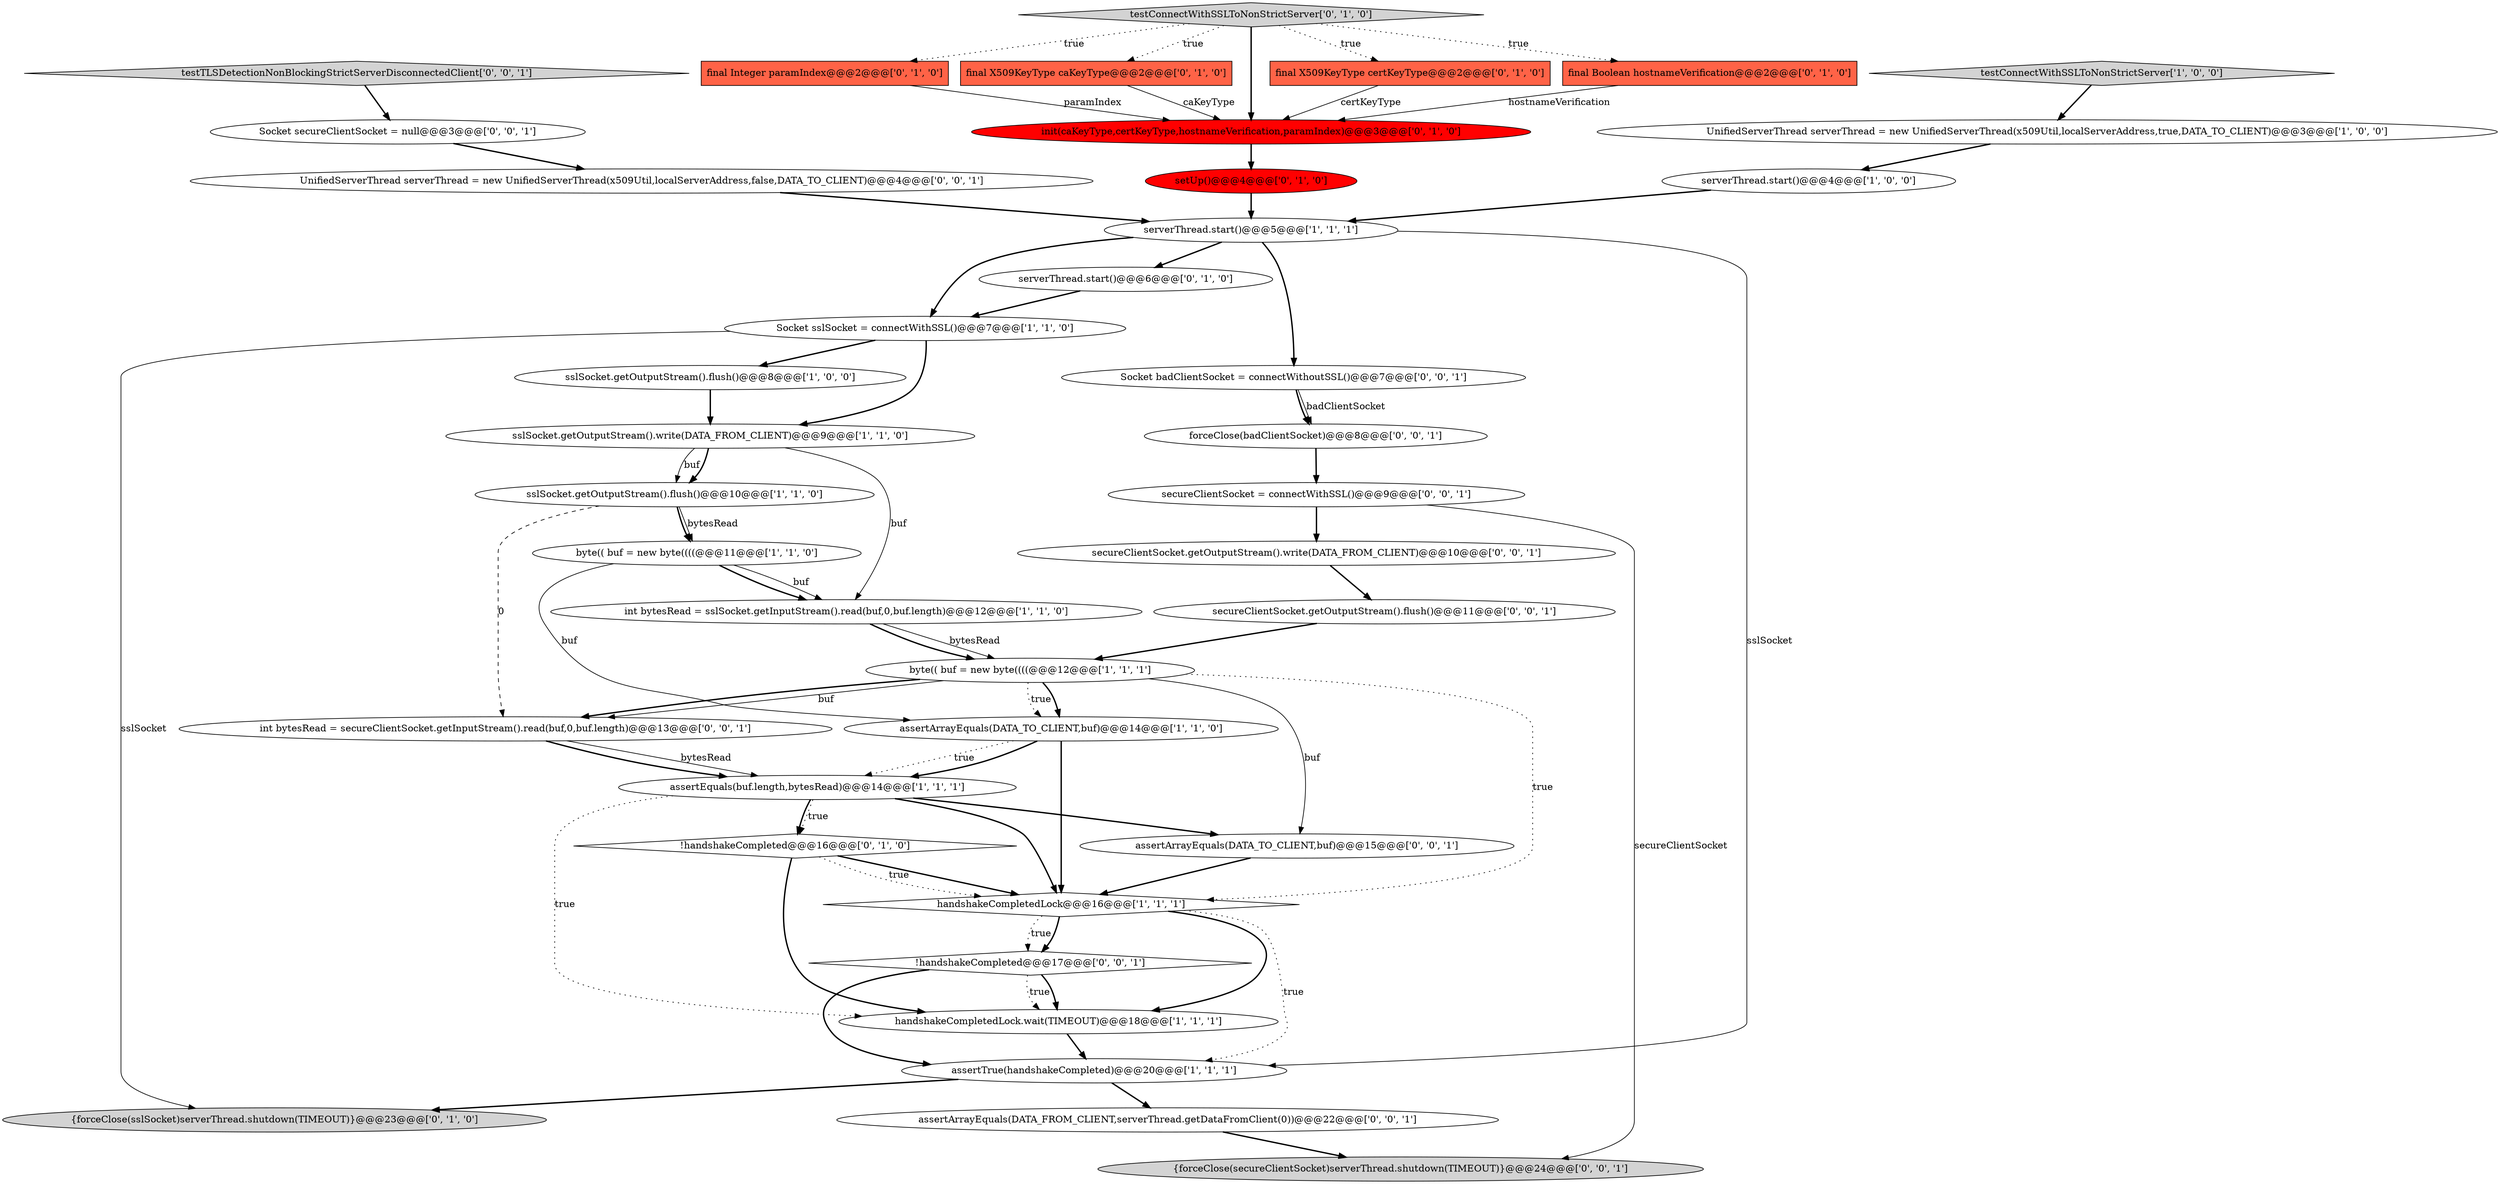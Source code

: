 digraph {
4 [style = filled, label = "UnifiedServerThread serverThread = new UnifiedServerThread(x509Util,localServerAddress,true,DATA_TO_CLIENT)@@@3@@@['1', '0', '0']", fillcolor = white, shape = ellipse image = "AAA0AAABBB1BBB"];
3 [style = filled, label = "assertTrue(handshakeCompleted)@@@20@@@['1', '1', '1']", fillcolor = white, shape = ellipse image = "AAA0AAABBB1BBB"];
30 [style = filled, label = "assertArrayEquals(DATA_TO_CLIENT,buf)@@@15@@@['0', '0', '1']", fillcolor = white, shape = ellipse image = "AAA0AAABBB3BBB"];
31 [style = filled, label = "Socket secureClientSocket = null@@@3@@@['0', '0', '1']", fillcolor = white, shape = ellipse image = "AAA0AAABBB3BBB"];
8 [style = filled, label = "Socket sslSocket = connectWithSSL()@@@7@@@['1', '1', '0']", fillcolor = white, shape = ellipse image = "AAA0AAABBB1BBB"];
19 [style = filled, label = "final X509KeyType certKeyType@@@2@@@['0', '1', '0']", fillcolor = tomato, shape = box image = "AAA0AAABBB2BBB"];
1 [style = filled, label = "sslSocket.getOutputStream().flush()@@@10@@@['1', '1', '0']", fillcolor = white, shape = ellipse image = "AAA0AAABBB1BBB"];
6 [style = filled, label = "byte(( buf = new byte((((@@@12@@@['1', '1', '1']", fillcolor = white, shape = ellipse image = "AAA0AAABBB1BBB"];
23 [style = filled, label = "final Boolean hostnameVerification@@@2@@@['0', '1', '0']", fillcolor = tomato, shape = box image = "AAA1AAABBB2BBB"];
28 [style = filled, label = "UnifiedServerThread serverThread = new UnifiedServerThread(x509Util,localServerAddress,false,DATA_TO_CLIENT)@@@4@@@['0', '0', '1']", fillcolor = white, shape = ellipse image = "AAA0AAABBB3BBB"];
37 [style = filled, label = "testTLSDetectionNonBlockingStrictServerDisconnectedClient['0', '0', '1']", fillcolor = lightgray, shape = diamond image = "AAA0AAABBB3BBB"];
16 [style = filled, label = "testConnectWithSSLToNonStrictServer['0', '1', '0']", fillcolor = lightgray, shape = diamond image = "AAA0AAABBB2BBB"];
38 [style = filled, label = "int bytesRead = secureClientSocket.getInputStream().read(buf,0,buf.length)@@@13@@@['0', '0', '1']", fillcolor = white, shape = ellipse image = "AAA0AAABBB3BBB"];
2 [style = filled, label = "handshakeCompletedLock@@@16@@@['1', '1', '1']", fillcolor = white, shape = diamond image = "AAA0AAABBB1BBB"];
32 [style = filled, label = "Socket badClientSocket = connectWithoutSSL()@@@7@@@['0', '0', '1']", fillcolor = white, shape = ellipse image = "AAA0AAABBB3BBB"];
33 [style = filled, label = "secureClientSocket = connectWithSSL()@@@9@@@['0', '0', '1']", fillcolor = white, shape = ellipse image = "AAA0AAABBB3BBB"];
15 [style = filled, label = "int bytesRead = sslSocket.getInputStream().read(buf,0,buf.length)@@@12@@@['1', '1', '0']", fillcolor = white, shape = ellipse image = "AAA0AAABBB1BBB"];
7 [style = filled, label = "handshakeCompletedLock.wait(TIMEOUT)@@@18@@@['1', '1', '1']", fillcolor = white, shape = ellipse image = "AAA0AAABBB1BBB"];
17 [style = filled, label = "!handshakeCompleted@@@16@@@['0', '1', '0']", fillcolor = white, shape = diamond image = "AAA0AAABBB2BBB"];
22 [style = filled, label = "setUp()@@@4@@@['0', '1', '0']", fillcolor = red, shape = ellipse image = "AAA1AAABBB2BBB"];
25 [style = filled, label = "serverThread.start()@@@6@@@['0', '1', '0']", fillcolor = white, shape = ellipse image = "AAA0AAABBB2BBB"];
0 [style = filled, label = "sslSocket.getOutputStream().write(DATA_FROM_CLIENT)@@@9@@@['1', '1', '0']", fillcolor = white, shape = ellipse image = "AAA0AAABBB1BBB"];
20 [style = filled, label = "final Integer paramIndex@@@2@@@['0', '1', '0']", fillcolor = tomato, shape = box image = "AAA0AAABBB2BBB"];
10 [style = filled, label = "assertArrayEquals(DATA_TO_CLIENT,buf)@@@14@@@['1', '1', '0']", fillcolor = white, shape = ellipse image = "AAA0AAABBB1BBB"];
18 [style = filled, label = "final X509KeyType caKeyType@@@2@@@['0', '1', '0']", fillcolor = tomato, shape = box image = "AAA0AAABBB2BBB"];
14 [style = filled, label = "testConnectWithSSLToNonStrictServer['1', '0', '0']", fillcolor = lightgray, shape = diamond image = "AAA0AAABBB1BBB"];
29 [style = filled, label = "!handshakeCompleted@@@17@@@['0', '0', '1']", fillcolor = white, shape = diamond image = "AAA0AAABBB3BBB"];
11 [style = filled, label = "serverThread.start()@@@5@@@['1', '1', '1']", fillcolor = white, shape = ellipse image = "AAA0AAABBB1BBB"];
26 [style = filled, label = "assertArrayEquals(DATA_FROM_CLIENT,serverThread.getDataFromClient(0))@@@22@@@['0', '0', '1']", fillcolor = white, shape = ellipse image = "AAA0AAABBB3BBB"];
9 [style = filled, label = "assertEquals(buf.length,bytesRead)@@@14@@@['1', '1', '1']", fillcolor = white, shape = ellipse image = "AAA0AAABBB1BBB"];
35 [style = filled, label = "forceClose(badClientSocket)@@@8@@@['0', '0', '1']", fillcolor = white, shape = ellipse image = "AAA0AAABBB3BBB"];
24 [style = filled, label = "{forceClose(sslSocket)serverThread.shutdown(TIMEOUT)}@@@23@@@['0', '1', '0']", fillcolor = lightgray, shape = ellipse image = "AAA0AAABBB2BBB"];
34 [style = filled, label = "{forceClose(secureClientSocket)serverThread.shutdown(TIMEOUT)}@@@24@@@['0', '0', '1']", fillcolor = lightgray, shape = ellipse image = "AAA0AAABBB3BBB"];
13 [style = filled, label = "byte(( buf = new byte((((@@@11@@@['1', '1', '0']", fillcolor = white, shape = ellipse image = "AAA0AAABBB1BBB"];
27 [style = filled, label = "secureClientSocket.getOutputStream().flush()@@@11@@@['0', '0', '1']", fillcolor = white, shape = ellipse image = "AAA0AAABBB3BBB"];
12 [style = filled, label = "serverThread.start()@@@4@@@['1', '0', '0']", fillcolor = white, shape = ellipse image = "AAA0AAABBB1BBB"];
21 [style = filled, label = "init(caKeyType,certKeyType,hostnameVerification,paramIndex)@@@3@@@['0', '1', '0']", fillcolor = red, shape = ellipse image = "AAA1AAABBB2BBB"];
5 [style = filled, label = "sslSocket.getOutputStream().flush()@@@8@@@['1', '0', '0']", fillcolor = white, shape = ellipse image = "AAA0AAABBB1BBB"];
36 [style = filled, label = "secureClientSocket.getOutputStream().write(DATA_FROM_CLIENT)@@@10@@@['0', '0', '1']", fillcolor = white, shape = ellipse image = "AAA0AAABBB3BBB"];
2->3 [style = dotted, label="true"];
32->35 [style = bold, label=""];
16->19 [style = dotted, label="true"];
1->13 [style = solid, label="bytesRead"];
3->24 [style = bold, label=""];
2->29 [style = dotted, label="true"];
9->2 [style = bold, label=""];
13->10 [style = solid, label="buf"];
38->9 [style = solid, label="bytesRead"];
9->17 [style = dotted, label="true"];
28->11 [style = bold, label=""];
29->3 [style = bold, label=""];
26->34 [style = bold, label=""];
12->11 [style = bold, label=""];
35->33 [style = bold, label=""];
38->9 [style = bold, label=""];
29->7 [style = dotted, label="true"];
3->26 [style = bold, label=""];
15->6 [style = solid, label="bytesRead"];
16->20 [style = dotted, label="true"];
9->17 [style = bold, label=""];
13->15 [style = solid, label="buf"];
15->6 [style = bold, label=""];
11->32 [style = bold, label=""];
9->30 [style = bold, label=""];
0->1 [style = solid, label="buf"];
10->9 [style = dotted, label="true"];
18->21 [style = solid, label="caKeyType"];
1->13 [style = bold, label=""];
27->6 [style = bold, label=""];
16->23 [style = dotted, label="true"];
7->3 [style = bold, label=""];
19->21 [style = solid, label="certKeyType"];
33->34 [style = solid, label="secureClientSocket"];
8->0 [style = bold, label=""];
17->7 [style = bold, label=""];
6->10 [style = dotted, label="true"];
6->38 [style = bold, label=""];
6->2 [style = dotted, label="true"];
36->27 [style = bold, label=""];
8->5 [style = bold, label=""];
5->0 [style = bold, label=""];
17->2 [style = bold, label=""];
37->31 [style = bold, label=""];
21->22 [style = bold, label=""];
0->1 [style = bold, label=""];
16->21 [style = bold, label=""];
6->10 [style = bold, label=""];
33->36 [style = bold, label=""];
20->21 [style = solid, label="paramIndex"];
0->15 [style = solid, label="buf"];
32->35 [style = solid, label="badClientSocket"];
11->3 [style = solid, label="sslSocket"];
6->30 [style = solid, label="buf"];
4->12 [style = bold, label=""];
29->7 [style = bold, label=""];
11->8 [style = bold, label=""];
23->21 [style = solid, label="hostnameVerification"];
1->38 [style = dashed, label="0"];
10->2 [style = bold, label=""];
10->9 [style = bold, label=""];
25->8 [style = bold, label=""];
13->15 [style = bold, label=""];
31->28 [style = bold, label=""];
2->7 [style = bold, label=""];
17->2 [style = dotted, label="true"];
30->2 [style = bold, label=""];
9->7 [style = dotted, label="true"];
6->38 [style = solid, label="buf"];
2->29 [style = bold, label=""];
22->11 [style = bold, label=""];
8->24 [style = solid, label="sslSocket"];
11->25 [style = bold, label=""];
14->4 [style = bold, label=""];
16->18 [style = dotted, label="true"];
}
